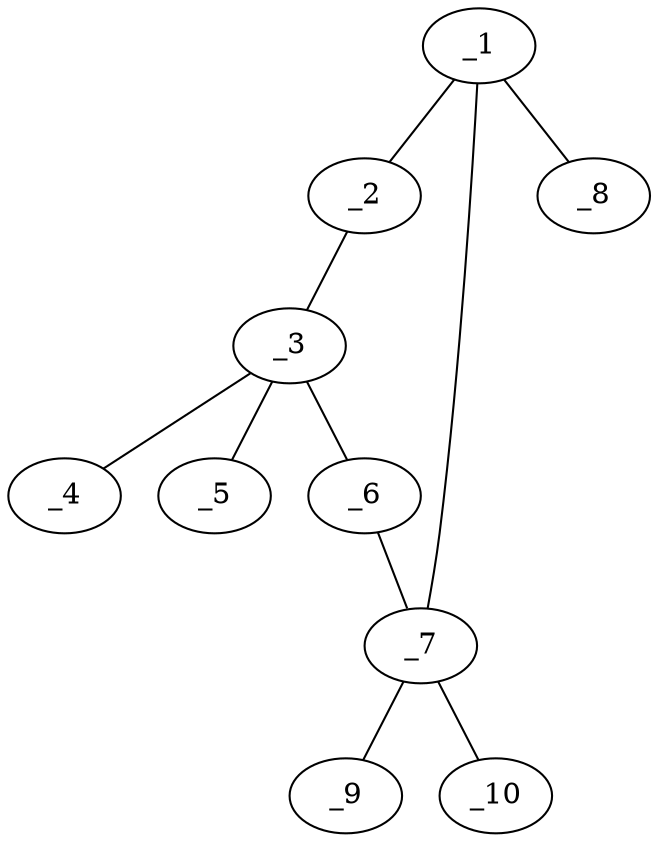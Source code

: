 graph molid663935 {
	_1	 [charge=1,
		chem=4,
		symbol="N  ",
		x="2.9511",
		y="0.2771"];
	_2	 [charge="-1",
		chem=1,
		symbol="C  ",
		x="3.2601",
		y="-0.6739"];
	_1 -- _2	 [valence=1];
	_7	 [charge=0,
		chem=1,
		symbol="C  ",
		x="3.7601",
		y="0.8649"];
	_1 -- _7	 [valence=1];
	_8	 [charge=0,
		chem=2,
		symbol="O  ",
		x=2,
		y="0.5862"];
	_1 -- _8	 [valence=2];
	_3	 [charge=0,
		chem=1,
		symbol="C  ",
		x="4.2601",
		y="-0.6739"];
	_2 -- _3	 [valence=1];
	_4	 [charge=0,
		chem=1,
		symbol="C  ",
		x="4.2601",
		y="-1.6739"];
	_3 -- _4	 [valence=1];
	_5	 [charge=0,
		chem=1,
		symbol="C  ",
		x="5.2111",
		y="-0.983"];
	_3 -- _5	 [valence=1];
	_6	 [charge=0,
		chem=4,
		symbol="N  ",
		x="4.5691",
		y="0.2771"];
	_3 -- _6	 [valence=1];
	_6 -- _7	 [valence=1];
	_9	 [charge=0,
		chem=1,
		symbol="C  ",
		x="3.1723",
		y="1.6739"];
	_7 -- _9	 [valence=1];
	_10	 [charge=0,
		chem=1,
		symbol="C  ",
		x="4.3479",
		y="1.6739"];
	_7 -- _10	 [valence=1];
}
